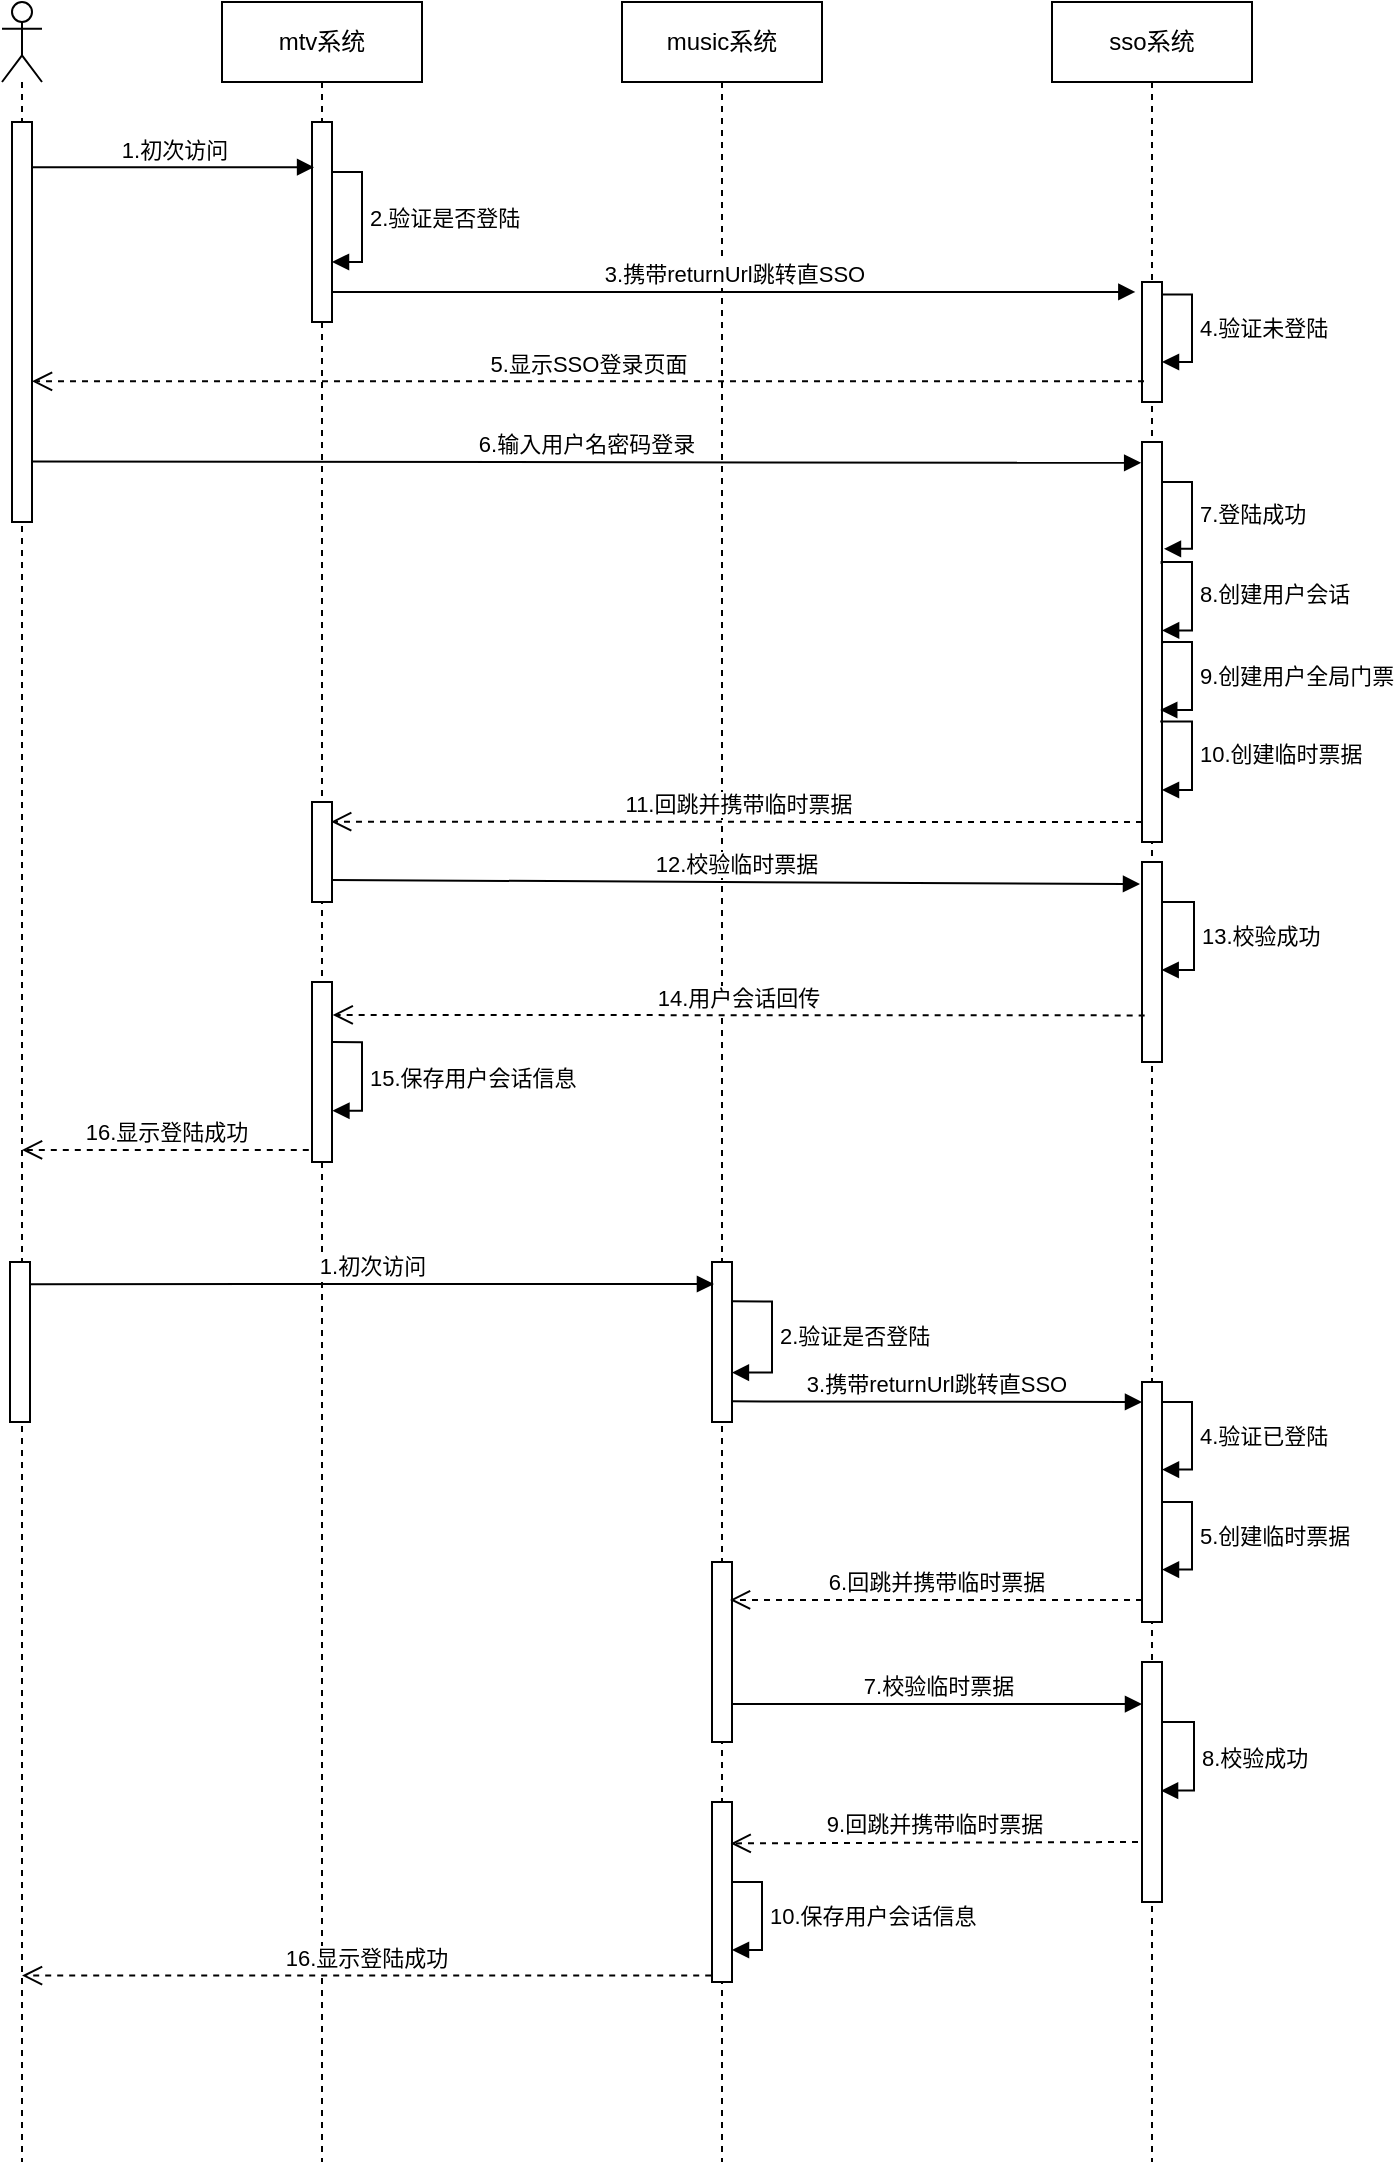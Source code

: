<mxfile version="14.1.9" type="github">
  <diagram id="miZckRGZ0oKLtYyxeUS0" name="Page-1">
    <mxGraphModel dx="1422" dy="804" grid="1" gridSize="10" guides="1" tooltips="1" connect="1" arrows="1" fold="1" page="1" pageScale="1" pageWidth="827" pageHeight="1169" math="0" shadow="0">
      <root>
        <mxCell id="0" />
        <mxCell id="1" parent="0" />
        <mxCell id="dwPHqDW7rfyxAuDn2PpU-14" value="mtv系统" style="shape=umlLifeline;perimeter=lifelinePerimeter;whiteSpace=wrap;html=1;container=1;collapsible=0;recursiveResize=0;outlineConnect=0;" parent="1" vertex="1">
          <mxGeometry x="190" y="80" width="100" height="1080" as="geometry" />
        </mxCell>
        <mxCell id="dwPHqDW7rfyxAuDn2PpU-23" value="" style="html=1;points=[];perimeter=orthogonalPerimeter;" parent="dwPHqDW7rfyxAuDn2PpU-14" vertex="1">
          <mxGeometry x="45" y="60" width="10" height="100" as="geometry" />
        </mxCell>
        <mxCell id="dwPHqDW7rfyxAuDn2PpU-24" value="2.验证是否登陆" style="edgeStyle=orthogonalEdgeStyle;html=1;align=left;spacingLeft=2;endArrow=block;rounded=0;" parent="dwPHqDW7rfyxAuDn2PpU-14" edge="1" target="dwPHqDW7rfyxAuDn2PpU-23">
          <mxGeometry relative="1" as="geometry">
            <mxPoint x="55" y="85" as="sourcePoint" />
            <Array as="points">
              <mxPoint x="70" y="85" />
              <mxPoint x="70" y="130" />
            </Array>
            <mxPoint x="54" y="132" as="targetPoint" />
          </mxGeometry>
        </mxCell>
        <mxCell id="D3VG7P5NDfh1egPs4bxH-16" value="" style="html=1;points=[];perimeter=orthogonalPerimeter;" vertex="1" parent="dwPHqDW7rfyxAuDn2PpU-14">
          <mxGeometry x="45" y="400" width="10" height="50" as="geometry" />
        </mxCell>
        <mxCell id="D3VG7P5NDfh1egPs4bxH-25" value="" style="html=1;points=[];perimeter=orthogonalPerimeter;" vertex="1" parent="dwPHqDW7rfyxAuDn2PpU-14">
          <mxGeometry x="45" y="490" width="10" height="90" as="geometry" />
        </mxCell>
        <mxCell id="D3VG7P5NDfh1egPs4bxH-27" value="15.保存用户会话信息" style="edgeStyle=orthogonalEdgeStyle;html=1;align=left;spacingLeft=2;endArrow=block;rounded=0;entryX=1.023;entryY=0.715;entryDx=0;entryDy=0;entryPerimeter=0;exitX=1.042;exitY=0.334;exitDx=0;exitDy=0;exitPerimeter=0;" edge="1" parent="dwPHqDW7rfyxAuDn2PpU-14" source="D3VG7P5NDfh1egPs4bxH-25" target="D3VG7P5NDfh1egPs4bxH-25">
          <mxGeometry relative="1" as="geometry">
            <mxPoint x="60.16" y="520" as="sourcePoint" />
            <Array as="points">
              <mxPoint x="70" y="520" />
              <mxPoint x="70" y="554" />
            </Array>
            <mxPoint x="60.0" y="554" as="targetPoint" />
          </mxGeometry>
        </mxCell>
        <mxCell id="dwPHqDW7rfyxAuDn2PpU-15" value="" style="shape=umlLifeline;participant=umlActor;perimeter=lifelinePerimeter;whiteSpace=wrap;html=1;container=1;collapsible=0;recursiveResize=0;verticalAlign=top;spacingTop=36;outlineConnect=0;" parent="1" vertex="1">
          <mxGeometry x="80" y="80" width="20" height="1080" as="geometry" />
        </mxCell>
        <mxCell id="dwPHqDW7rfyxAuDn2PpU-19" value="" style="html=1;points=[];perimeter=orthogonalPerimeter;" parent="dwPHqDW7rfyxAuDn2PpU-15" vertex="1">
          <mxGeometry x="5" y="60" width="10" height="200" as="geometry" />
        </mxCell>
        <mxCell id="D3VG7P5NDfh1egPs4bxH-29" value="" style="html=1;points=[];perimeter=orthogonalPerimeter;" vertex="1" parent="dwPHqDW7rfyxAuDn2PpU-15">
          <mxGeometry x="4" y="630" width="10" height="80" as="geometry" />
        </mxCell>
        <mxCell id="dwPHqDW7rfyxAuDn2PpU-16" value="music系统" style="shape=umlLifeline;perimeter=lifelinePerimeter;whiteSpace=wrap;html=1;container=1;collapsible=0;recursiveResize=0;outlineConnect=0;" parent="1" vertex="1">
          <mxGeometry x="390" y="80" width="100" height="1080" as="geometry" />
        </mxCell>
        <mxCell id="D3VG7P5NDfh1egPs4bxH-30" value="" style="html=1;points=[];perimeter=orthogonalPerimeter;" vertex="1" parent="dwPHqDW7rfyxAuDn2PpU-16">
          <mxGeometry x="45" y="630" width="10" height="80" as="geometry" />
        </mxCell>
        <mxCell id="D3VG7P5NDfh1egPs4bxH-33" value="2.验证是否登陆" style="edgeStyle=orthogonalEdgeStyle;html=1;align=left;spacingLeft=2;endArrow=block;rounded=0;entryX=0.996;entryY=0.691;entryDx=0;entryDy=0;entryPerimeter=0;exitX=1.019;exitY=0.246;exitDx=0;exitDy=0;exitPerimeter=0;" edge="1" parent="dwPHqDW7rfyxAuDn2PpU-16" source="D3VG7P5NDfh1egPs4bxH-30" target="D3VG7P5NDfh1egPs4bxH-30">
          <mxGeometry relative="1" as="geometry">
            <mxPoint x="60" y="650" as="sourcePoint" />
            <Array as="points">
              <mxPoint x="75" y="650" />
              <mxPoint x="75" y="685" />
            </Array>
            <mxPoint x="60" y="685" as="targetPoint" />
          </mxGeometry>
        </mxCell>
        <mxCell id="D3VG7P5NDfh1egPs4bxH-49" value="" style="html=1;points=[];perimeter=orthogonalPerimeter;" vertex="1" parent="dwPHqDW7rfyxAuDn2PpU-16">
          <mxGeometry x="45" y="900" width="10" height="90" as="geometry" />
        </mxCell>
        <mxCell id="D3VG7P5NDfh1egPs4bxH-50" value="10.保存用户会话信息" style="edgeStyle=orthogonalEdgeStyle;html=1;align=left;spacingLeft=2;endArrow=block;rounded=0;" edge="1" parent="dwPHqDW7rfyxAuDn2PpU-16" source="D3VG7P5NDfh1egPs4bxH-49" target="D3VG7P5NDfh1egPs4bxH-49">
          <mxGeometry relative="1" as="geometry">
            <mxPoint x="55.19" y="940" as="sourcePoint" />
            <Array as="points">
              <mxPoint x="70" y="940" />
              <mxPoint x="70" y="974" />
            </Array>
            <mxPoint x="55" y="974" as="targetPoint" />
          </mxGeometry>
        </mxCell>
        <mxCell id="dwPHqDW7rfyxAuDn2PpU-18" value="sso系统" style="shape=umlLifeline;perimeter=lifelinePerimeter;whiteSpace=wrap;html=1;container=1;collapsible=0;recursiveResize=0;outlineConnect=0;" parent="1" vertex="1">
          <mxGeometry x="605" y="80" width="100" height="1080" as="geometry" />
        </mxCell>
        <mxCell id="D3VG7P5NDfh1egPs4bxH-1" value="" style="html=1;points=[];perimeter=orthogonalPerimeter;" vertex="1" parent="dwPHqDW7rfyxAuDn2PpU-18">
          <mxGeometry x="45" y="140" width="10" height="60" as="geometry" />
        </mxCell>
        <mxCell id="D3VG7P5NDfh1egPs4bxH-7" value="4.验证未登陆" style="edgeStyle=orthogonalEdgeStyle;html=1;align=left;spacingLeft=2;endArrow=block;rounded=0;exitX=1.021;exitY=0.104;exitDx=0;exitDy=0;exitPerimeter=0;" edge="1" parent="dwPHqDW7rfyxAuDn2PpU-18" source="D3VG7P5NDfh1egPs4bxH-1">
          <mxGeometry relative="1" as="geometry">
            <mxPoint x="65" y="250" as="sourcePoint" />
            <Array as="points">
              <mxPoint x="70" y="146" />
              <mxPoint x="70" y="180" />
            </Array>
            <mxPoint x="55" y="180" as="targetPoint" />
          </mxGeometry>
        </mxCell>
        <mxCell id="D3VG7P5NDfh1egPs4bxH-9" value="" style="html=1;points=[];perimeter=orthogonalPerimeter;" vertex="1" parent="dwPHqDW7rfyxAuDn2PpU-18">
          <mxGeometry x="45" y="220" width="10" height="200" as="geometry" />
        </mxCell>
        <mxCell id="D3VG7P5NDfh1egPs4bxH-12" value="7.登陆成功" style="edgeStyle=orthogonalEdgeStyle;html=1;align=left;spacingLeft=2;endArrow=block;rounded=0;exitX=0.958;exitY=0.1;exitDx=0;exitDy=0;exitPerimeter=0;entryX=1.098;entryY=0.267;entryDx=0;entryDy=0;entryPerimeter=0;" edge="1" parent="dwPHqDW7rfyxAuDn2PpU-18" source="D3VG7P5NDfh1egPs4bxH-9" target="D3VG7P5NDfh1egPs4bxH-9">
          <mxGeometry relative="1" as="geometry">
            <mxPoint x="60.21" y="240.03" as="sourcePoint" />
            <Array as="points">
              <mxPoint x="70" y="240" />
              <mxPoint x="70" y="273" />
            </Array>
            <mxPoint x="60" y="273.79" as="targetPoint" />
          </mxGeometry>
        </mxCell>
        <mxCell id="D3VG7P5NDfh1egPs4bxH-13" value="8.创建用户会话" style="edgeStyle=orthogonalEdgeStyle;html=1;align=left;spacingLeft=2;endArrow=block;rounded=0;exitX=0.981;exitY=0.305;exitDx=0;exitDy=0;exitPerimeter=0;entryX=1.005;entryY=0.471;entryDx=0;entryDy=0;entryPerimeter=0;" edge="1" parent="dwPHqDW7rfyxAuDn2PpU-18" source="D3VG7P5NDfh1egPs4bxH-9" target="D3VG7P5NDfh1egPs4bxH-9">
          <mxGeometry relative="1" as="geometry">
            <mxPoint x="60.21" y="280.03" as="sourcePoint" />
            <Array as="points">
              <mxPoint x="70" y="280" />
              <mxPoint x="70" y="314" />
            </Array>
            <mxPoint x="60" y="313.79" as="targetPoint" />
          </mxGeometry>
        </mxCell>
        <mxCell id="D3VG7P5NDfh1egPs4bxH-14" value="9.创建用户全局门票" style="edgeStyle=orthogonalEdgeStyle;html=1;align=left;spacingLeft=2;endArrow=block;rounded=0;exitX=1.005;exitY=0.505;exitDx=0;exitDy=0;exitPerimeter=0;entryX=0.912;entryY=0.67;entryDx=0;entryDy=0;entryPerimeter=0;" edge="1" parent="dwPHqDW7rfyxAuDn2PpU-18" source="D3VG7P5NDfh1egPs4bxH-9" target="D3VG7P5NDfh1egPs4bxH-9">
          <mxGeometry relative="1" as="geometry">
            <mxPoint x="60.21" y="320.03" as="sourcePoint" />
            <Array as="points">
              <mxPoint x="70" y="320" />
              <mxPoint x="70" y="354" />
            </Array>
            <mxPoint x="60" y="353.79" as="targetPoint" />
          </mxGeometry>
        </mxCell>
        <mxCell id="D3VG7P5NDfh1egPs4bxH-15" value="10.创建临时票据" style="edgeStyle=orthogonalEdgeStyle;html=1;align=left;spacingLeft=2;endArrow=block;rounded=0;exitX=0.912;exitY=0.699;exitDx=0;exitDy=0;exitPerimeter=0;" edge="1" parent="dwPHqDW7rfyxAuDn2PpU-18" source="D3VG7P5NDfh1egPs4bxH-9" target="D3VG7P5NDfh1egPs4bxH-9">
          <mxGeometry relative="1" as="geometry">
            <mxPoint x="60.21" y="360.03" as="sourcePoint" />
            <Array as="points">
              <mxPoint x="70" y="360" />
              <mxPoint x="70" y="394" />
            </Array>
            <mxPoint x="60" y="393.79" as="targetPoint" />
          </mxGeometry>
        </mxCell>
        <mxCell id="D3VG7P5NDfh1egPs4bxH-19" value="" style="html=1;points=[];perimeter=orthogonalPerimeter;" vertex="1" parent="dwPHqDW7rfyxAuDn2PpU-18">
          <mxGeometry x="45" y="430" width="10" height="100" as="geometry" />
        </mxCell>
        <mxCell id="D3VG7P5NDfh1egPs4bxH-24" value="13.校验成功" style="edgeStyle=orthogonalEdgeStyle;html=1;align=left;spacingLeft=2;endArrow=block;rounded=0;entryX=0.984;entryY=0.54;entryDx=0;entryDy=0;entryPerimeter=0;" edge="1" parent="dwPHqDW7rfyxAuDn2PpU-18" source="D3VG7P5NDfh1egPs4bxH-19" target="D3VG7P5NDfh1egPs4bxH-19">
          <mxGeometry relative="1" as="geometry">
            <mxPoint x="56" y="450" as="sourcePoint" />
            <Array as="points">
              <mxPoint x="71" y="450" />
              <mxPoint x="71" y="484" />
            </Array>
            <mxPoint x="56" y="484" as="targetPoint" />
          </mxGeometry>
        </mxCell>
        <mxCell id="D3VG7P5NDfh1egPs4bxH-35" value="" style="html=1;points=[];perimeter=orthogonalPerimeter;" vertex="1" parent="dwPHqDW7rfyxAuDn2PpU-18">
          <mxGeometry x="45" y="690" width="10" height="120" as="geometry" />
        </mxCell>
        <mxCell id="D3VG7P5NDfh1egPs4bxH-44" value="" style="html=1;points=[];perimeter=orthogonalPerimeter;" vertex="1" parent="dwPHqDW7rfyxAuDn2PpU-18">
          <mxGeometry x="45" y="830" width="10" height="120" as="geometry" />
        </mxCell>
        <mxCell id="D3VG7P5NDfh1egPs4bxH-46" value="8.校验成功" style="edgeStyle=orthogonalEdgeStyle;html=1;align=left;spacingLeft=2;endArrow=block;rounded=0;entryX=0.953;entryY=0.536;entryDx=0;entryDy=0;entryPerimeter=0;" edge="1" parent="dwPHqDW7rfyxAuDn2PpU-18" source="D3VG7P5NDfh1egPs4bxH-44" target="D3VG7P5NDfh1egPs4bxH-44">
          <mxGeometry relative="1" as="geometry">
            <mxPoint x="55.16" y="860" as="sourcePoint" />
            <Array as="points">
              <mxPoint x="71" y="860" />
              <mxPoint x="71" y="894" />
            </Array>
            <mxPoint x="55.0" y="894" as="targetPoint" />
          </mxGeometry>
        </mxCell>
        <mxCell id="D3VG7P5NDfh1egPs4bxH-2" value="3.携带returnUrl跳转直SSO" style="html=1;verticalAlign=bottom;endArrow=block;entryX=-0.333;entryY=0.083;entryDx=0;entryDy=0;entryPerimeter=0;" edge="1" target="D3VG7P5NDfh1egPs4bxH-1" parent="1" source="dwPHqDW7rfyxAuDn2PpU-23">
          <mxGeometry relative="1" as="geometry">
            <mxPoint x="240" y="300" as="sourcePoint" />
          </mxGeometry>
        </mxCell>
        <mxCell id="D3VG7P5NDfh1egPs4bxH-3" value="5.显示SSO登录页面" style="html=1;verticalAlign=bottom;endArrow=open;dashed=1;endSize=8;exitX=0.1;exitY=0.828;exitDx=0;exitDy=0;exitPerimeter=0;" edge="1" source="D3VG7P5NDfh1egPs4bxH-1" parent="1" target="dwPHqDW7rfyxAuDn2PpU-19">
          <mxGeometry relative="1" as="geometry">
            <mxPoint x="579.81" y="273.55" as="targetPoint" />
          </mxGeometry>
        </mxCell>
        <mxCell id="D3VG7P5NDfh1egPs4bxH-8" value="1.初次访问" style="html=1;verticalAlign=bottom;endArrow=block;entryX=0.104;entryY=0.226;entryDx=0;entryDy=0;entryPerimeter=0;" edge="1" parent="1" source="dwPHqDW7rfyxAuDn2PpU-19" target="dwPHqDW7rfyxAuDn2PpU-23">
          <mxGeometry relative="1" as="geometry">
            <mxPoint x="90" y="170.0" as="sourcePoint" />
            <mxPoint x="576.67" y="170.0" as="targetPoint" />
          </mxGeometry>
        </mxCell>
        <mxCell id="D3VG7P5NDfh1egPs4bxH-10" value="6.输入用户名密码登录" style="html=1;verticalAlign=bottom;endArrow=block;entryX=-0.042;entryY=0.052;exitX=0.972;exitY=0.849;exitDx=0;exitDy=0;exitPerimeter=0;entryDx=0;entryDy=0;entryPerimeter=0;" edge="1" target="D3VG7P5NDfh1egPs4bxH-9" parent="1" source="dwPHqDW7rfyxAuDn2PpU-19">
          <mxGeometry relative="1" as="geometry">
            <mxPoint x="100" y="310" as="sourcePoint" />
          </mxGeometry>
        </mxCell>
        <mxCell id="D3VG7P5NDfh1egPs4bxH-11" value="11.回跳并携带临时票据" style="html=1;verticalAlign=bottom;endArrow=open;dashed=1;endSize=8;exitX=0;exitY=0.95;entryX=0.958;entryY=0.197;entryDx=0;entryDy=0;entryPerimeter=0;" edge="1" source="D3VG7P5NDfh1egPs4bxH-9" parent="1" target="D3VG7P5NDfh1egPs4bxH-16">
          <mxGeometry relative="1" as="geometry">
            <mxPoint x="550" y="370" as="targetPoint" />
          </mxGeometry>
        </mxCell>
        <mxCell id="D3VG7P5NDfh1egPs4bxH-23" value="12.校验临时票据" style="html=1;verticalAlign=bottom;endArrow=block;entryX=-0.1;entryY=0.11;entryDx=0;entryDy=0;entryPerimeter=0;exitX=1;exitY=0.78;exitDx=0;exitDy=0;exitPerimeter=0;" edge="1" parent="1" source="D3VG7P5NDfh1egPs4bxH-16" target="D3VG7P5NDfh1egPs4bxH-19">
          <mxGeometry relative="1" as="geometry">
            <mxPoint x="255" y="234.98" as="sourcePoint" />
            <mxPoint x="656.67" y="234.98" as="targetPoint" />
          </mxGeometry>
        </mxCell>
        <mxCell id="D3VG7P5NDfh1egPs4bxH-26" value="14.用户会话回传" style="html=1;verticalAlign=bottom;endArrow=open;dashed=1;endSize=8;exitX=0.133;exitY=0.767;entryX=1.035;entryY=0.183;entryDx=0;entryDy=0;entryPerimeter=0;exitDx=0;exitDy=0;exitPerimeter=0;" edge="1" parent="1" source="D3VG7P5NDfh1egPs4bxH-19" target="D3VG7P5NDfh1egPs4bxH-25">
          <mxGeometry relative="1" as="geometry">
            <mxPoint x="240.0" y="585.0" as="targetPoint" />
            <mxPoint x="645.42" y="585.15" as="sourcePoint" />
          </mxGeometry>
        </mxCell>
        <mxCell id="D3VG7P5NDfh1egPs4bxH-28" value="16.显示登陆成功" style="html=1;verticalAlign=bottom;endArrow=open;dashed=1;endSize=8;exitX=-0.16;exitY=0.933;exitDx=0;exitDy=0;exitPerimeter=0;" edge="1" parent="1" source="D3VG7P5NDfh1egPs4bxH-25" target="dwPHqDW7rfyxAuDn2PpU-15">
          <mxGeometry relative="1" as="geometry">
            <mxPoint x="90" y="670" as="targetPoint" />
            <mxPoint x="226.452" y="670" as="sourcePoint" />
          </mxGeometry>
        </mxCell>
        <mxCell id="D3VG7P5NDfh1egPs4bxH-32" value="1.初次访问" style="html=1;verticalAlign=bottom;endArrow=block;entryX=0.098;entryY=0.25;entryDx=0;entryDy=0;entryPerimeter=0;exitX=0.989;exitY=0.251;exitDx=0;exitDy=0;exitPerimeter=0;" edge="1" parent="1">
          <mxGeometry relative="1" as="geometry">
            <mxPoint x="93.89" y="721.08" as="sourcePoint" />
            <mxPoint x="435.98" y="721" as="targetPoint" />
          </mxGeometry>
        </mxCell>
        <mxCell id="D3VG7P5NDfh1egPs4bxH-34" value="3.携带returnUrl跳转直SSO" style="html=1;verticalAlign=bottom;endArrow=block;exitX=0.987;exitY=0.871;exitDx=0;exitDy=0;exitPerimeter=0;" edge="1" parent="1" source="D3VG7P5NDfh1egPs4bxH-30">
          <mxGeometry relative="1" as="geometry">
            <mxPoint x="450" y="780" as="sourcePoint" />
            <mxPoint x="650" y="780" as="targetPoint" />
          </mxGeometry>
        </mxCell>
        <mxCell id="D3VG7P5NDfh1egPs4bxH-36" value="4.验证已登陆" style="edgeStyle=orthogonalEdgeStyle;html=1;align=left;spacingLeft=2;endArrow=block;rounded=0;exitX=1.021;exitY=0.104;exitDx=0;exitDy=0;exitPerimeter=0;" edge="1" parent="1">
          <mxGeometry relative="1" as="geometry">
            <mxPoint x="660.21" y="780.03" as="sourcePoint" />
            <Array as="points">
              <mxPoint x="675" y="779.79" />
              <mxPoint x="675" y="813.79" />
            </Array>
            <mxPoint x="660" y="813.79" as="targetPoint" />
          </mxGeometry>
        </mxCell>
        <mxCell id="D3VG7P5NDfh1egPs4bxH-37" value="5.创建临时票据" style="edgeStyle=orthogonalEdgeStyle;html=1;align=left;spacingLeft=2;endArrow=block;rounded=0;exitX=1.021;exitY=0.104;exitDx=0;exitDy=0;exitPerimeter=0;" edge="1" parent="1">
          <mxGeometry relative="1" as="geometry">
            <mxPoint x="660.21" y="830.03" as="sourcePoint" />
            <Array as="points">
              <mxPoint x="675" y="829.79" />
              <mxPoint x="675" y="863.79" />
            </Array>
            <mxPoint x="660" y="863.79" as="targetPoint" />
          </mxGeometry>
        </mxCell>
        <mxCell id="D3VG7P5NDfh1egPs4bxH-41" value="" style="html=1;points=[];perimeter=orthogonalPerimeter;" vertex="1" parent="1">
          <mxGeometry x="435" y="860" width="10" height="90" as="geometry" />
        </mxCell>
        <mxCell id="D3VG7P5NDfh1egPs4bxH-42" value="9.回跳并携带临时票据" style="html=1;verticalAlign=bottom;endArrow=open;dashed=1;endSize=8;entryX=0.933;entryY=0.23;entryDx=0;entryDy=0;entryPerimeter=0;" edge="1" parent="1" target="D3VG7P5NDfh1egPs4bxH-49">
          <mxGeometry relative="1" as="geometry">
            <mxPoint x="450" y="1000" as="targetPoint" />
            <mxPoint x="648" y="1000" as="sourcePoint" />
          </mxGeometry>
        </mxCell>
        <mxCell id="D3VG7P5NDfh1egPs4bxH-43" value="6.回跳并携带临时票据" style="html=1;verticalAlign=bottom;endArrow=open;dashed=1;endSize=8;entryX=0.9;entryY=0.211;entryDx=0;entryDy=0;entryPerimeter=0;" edge="1" parent="1" source="D3VG7P5NDfh1egPs4bxH-35" target="D3VG7P5NDfh1egPs4bxH-41">
          <mxGeometry relative="1" as="geometry">
            <mxPoint x="450" y="880" as="targetPoint" />
            <mxPoint x="650" y="880" as="sourcePoint" />
          </mxGeometry>
        </mxCell>
        <mxCell id="D3VG7P5NDfh1egPs4bxH-45" value="7.校验临时票据" style="html=1;verticalAlign=bottom;endArrow=block;exitX=1;exitY=0.789;exitDx=0;exitDy=0;exitPerimeter=0;" edge="1" parent="1" source="D3VG7P5NDfh1egPs4bxH-41" target="D3VG7P5NDfh1egPs4bxH-44">
          <mxGeometry relative="1" as="geometry">
            <mxPoint x="445" y="930.0" as="sourcePoint" />
            <mxPoint x="650" y="932" as="targetPoint" />
          </mxGeometry>
        </mxCell>
        <mxCell id="D3VG7P5NDfh1egPs4bxH-51" value="16.显示登陆成功" style="html=1;verticalAlign=bottom;endArrow=open;dashed=1;endSize=8;exitX=-0.04;exitY=0.964;exitDx=0;exitDy=0;exitPerimeter=0;" edge="1" parent="1" source="D3VG7P5NDfh1egPs4bxH-49" target="dwPHqDW7rfyxAuDn2PpU-15">
          <mxGeometry relative="1" as="geometry">
            <mxPoint x="290.0" y="1060" as="targetPoint" />
            <mxPoint x="433.59" y="1060" as="sourcePoint" />
          </mxGeometry>
        </mxCell>
      </root>
    </mxGraphModel>
  </diagram>
</mxfile>
